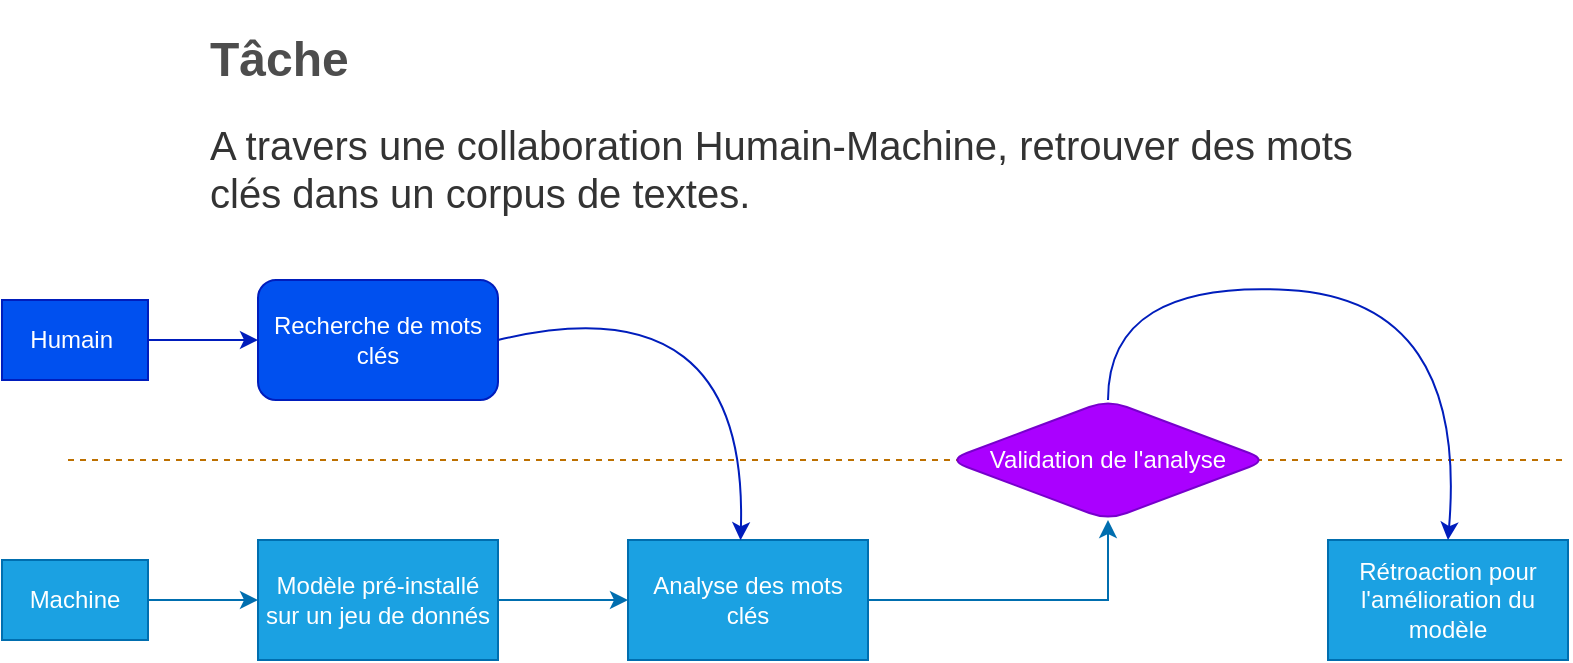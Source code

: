 <mxfile version="12.5.3" type="device"><diagram id="C5RBs43oDa-KdzZeNtuy" name="Aperçu_général"><mxGraphModel dx="2198" dy="1700" grid="1" gridSize="10" guides="1" tooltips="1" connect="1" arrows="1" fold="1" page="1" pageScale="1" pageWidth="1169" pageHeight="827" math="0" shadow="0"><root><mxCell id="WIyWlLk6GJQsqaUBKTNV-0"/><mxCell id="WIyWlLk6GJQsqaUBKTNV-1" parent="WIyWlLk6GJQsqaUBKTNV-0"/><mxCell id="NersJmwOrA_b7gCZCzwj-0" value="Humain&amp;nbsp;" style="text;html=1;strokeColor=#001DBC;fillColor=#0050ef;align=center;verticalAlign=middle;whiteSpace=wrap;rounded=0;fontColor=#FFFFFF;" vertex="1" parent="WIyWlLk6GJQsqaUBKTNV-1"><mxGeometry x="10" y="150" width="73" height="40" as="geometry"/></mxCell><mxCell id="NersJmwOrA_b7gCZCzwj-1" value="Machine" style="text;html=1;strokeColor=#006EAF;fillColor=#1ba1e2;align=center;verticalAlign=middle;whiteSpace=wrap;rounded=0;fontColor=#ffffff;" vertex="1" parent="WIyWlLk6GJQsqaUBKTNV-1"><mxGeometry x="10" y="280" width="73" height="40" as="geometry"/></mxCell><mxCell id="NersJmwOrA_b7gCZCzwj-2" value="" style="edgeStyle=orthogonalEdgeStyle;rounded=0;orthogonalLoop=1;jettySize=auto;html=1;entryX=0.5;entryY=1;entryDx=0;entryDy=0;fillColor=#1ba1e2;strokeColor=#006EAF;" edge="1" parent="WIyWlLk6GJQsqaUBKTNV-1" source="NersJmwOrA_b7gCZCzwj-3" target="NersJmwOrA_b7gCZCzwj-12"><mxGeometry relative="1" as="geometry"><mxPoint x="563.286" y="260" as="targetPoint"/></mxGeometry></mxCell><mxCell id="NersJmwOrA_b7gCZCzwj-3" value="Analyse des mots clés" style="rounded=0;whiteSpace=wrap;html=1;fillColor=#1ba1e2;strokeColor=#006EAF;fontColor=#ffffff;" vertex="1" parent="WIyWlLk6GJQsqaUBKTNV-1"><mxGeometry x="323" y="270" width="120" height="60" as="geometry"/></mxCell><mxCell id="NersJmwOrA_b7gCZCzwj-4" value="&lt;h1&gt;&lt;font color=&quot;#4d4d4d&quot;&gt;Tâche&lt;/font&gt;&lt;/h1&gt;&lt;p&gt;&lt;font style=&quot;font-size: 20px&quot; color=&quot;#333333&quot;&gt;A travers une collaboration Humain-Machine, retrouver des mots clés dans un corpus de textes.&lt;/font&gt;&lt;/p&gt;" style="text;html=1;strokeColor=none;fillColor=none;spacing=5;spacingTop=-20;whiteSpace=wrap;overflow=hidden;rounded=0;" vertex="1" parent="WIyWlLk6GJQsqaUBKTNV-1"><mxGeometry x="109" y="10" width="615" height="110" as="geometry"/></mxCell><mxCell id="NersJmwOrA_b7gCZCzwj-5" value="" style="endArrow=classic;html=1;entryX=0;entryY=0.5;entryDx=0;entryDy=0;exitX=1;exitY=0.5;exitDx=0;exitDy=0;fillColor=#0050ef;strokeColor=#001DBC;fontColor=#FFFFFF;" edge="1" parent="WIyWlLk6GJQsqaUBKTNV-1" source="NersJmwOrA_b7gCZCzwj-0" target="NersJmwOrA_b7gCZCzwj-10"><mxGeometry width="50" height="50" relative="1" as="geometry"><mxPoint x="43" y="380" as="sourcePoint"/><mxPoint x="138" y="170" as="targetPoint"/></mxGeometry></mxCell><mxCell id="NersJmwOrA_b7gCZCzwj-6" value="Modèle pré-installé sur un jeu de donnés" style="rounded=0;whiteSpace=wrap;html=1;fillColor=#1ba1e2;strokeColor=#006EAF;fontColor=#ffffff;" vertex="1" parent="WIyWlLk6GJQsqaUBKTNV-1"><mxGeometry x="138" y="270" width="120" height="60" as="geometry"/></mxCell><mxCell id="NersJmwOrA_b7gCZCzwj-7" value="" style="endArrow=classic;html=1;entryX=0;entryY=0.5;entryDx=0;entryDy=0;exitX=1;exitY=0.5;exitDx=0;exitDy=0;fillColor=#1ba1e2;strokeColor=#006EAF;" edge="1" parent="WIyWlLk6GJQsqaUBKTNV-1" source="NersJmwOrA_b7gCZCzwj-1" target="NersJmwOrA_b7gCZCzwj-6"><mxGeometry width="50" height="50" relative="1" as="geometry"><mxPoint x="73" y="330" as="sourcePoint"/><mxPoint x="123" y="280" as="targetPoint"/></mxGeometry></mxCell><mxCell id="NersJmwOrA_b7gCZCzwj-8" value="" style="endArrow=none;dashed=1;html=1;fillColor=#f0a30a;strokeColor=#BD7000;" edge="1" parent="WIyWlLk6GJQsqaUBKTNV-1"><mxGeometry width="50" height="50" relative="1" as="geometry"><mxPoint x="43" y="230" as="sourcePoint"/><mxPoint x="793" y="230" as="targetPoint"/></mxGeometry></mxCell><mxCell id="NersJmwOrA_b7gCZCzwj-9" value="" style="endArrow=classic;html=1;entryX=0;entryY=0.5;entryDx=0;entryDy=0;exitX=1;exitY=0.5;exitDx=0;exitDy=0;fillColor=#1ba1e2;strokeColor=#006EAF;" edge="1" parent="WIyWlLk6GJQsqaUBKTNV-1" source="NersJmwOrA_b7gCZCzwj-6" target="NersJmwOrA_b7gCZCzwj-3"><mxGeometry width="50" height="50" relative="1" as="geometry"><mxPoint x="113" y="400" as="sourcePoint"/><mxPoint x="163" y="350" as="targetPoint"/></mxGeometry></mxCell><mxCell id="NersJmwOrA_b7gCZCzwj-10" value="&lt;span style=&quot;white-space: normal&quot;&gt;Recherche de mots clés&lt;/span&gt;" style="rounded=1;whiteSpace=wrap;html=1;glass=0;fillColor=#0050ef;strokeColor=#001DBC;fontColor=#FFFFFF;" vertex="1" parent="WIyWlLk6GJQsqaUBKTNV-1"><mxGeometry x="138" y="140" width="120" height="60" as="geometry"/></mxCell><mxCell id="NersJmwOrA_b7gCZCzwj-11" value="" style="curved=1;endArrow=classic;html=1;entryX=0.469;entryY=0.002;entryDx=0;entryDy=0;entryPerimeter=0;exitX=1;exitY=0.5;exitDx=0;exitDy=0;fillColor=#0050ef;strokeColor=#001DBC;fontColor=#FFFFFF;" edge="1" parent="WIyWlLk6GJQsqaUBKTNV-1" source="NersJmwOrA_b7gCZCzwj-10" target="NersJmwOrA_b7gCZCzwj-3"><mxGeometry width="50" height="50" relative="1" as="geometry"><mxPoint x="343" y="190" as="sourcePoint"/><mxPoint x="343" y="140" as="targetPoint"/><Array as="points"><mxPoint x="383" y="140"/></Array></mxGeometry></mxCell><mxCell id="NersJmwOrA_b7gCZCzwj-12" value="&lt;span style=&quot;white-space: normal&quot;&gt;Validation de l'analyse&lt;/span&gt;" style="rhombus;whiteSpace=wrap;html=1;rounded=1;comic=0;fillColor=#aa00ff;strokeColor=#7700CC;fontColor=#ffffff;" vertex="1" parent="WIyWlLk6GJQsqaUBKTNV-1"><mxGeometry x="483" y="200" width="160" height="60" as="geometry"/></mxCell><mxCell id="NersJmwOrA_b7gCZCzwj-13" value="Rétroaction pour l'amélioration du modèle" style="rounded=0;whiteSpace=wrap;html=1;glass=0;comic=0;fillColor=#1ba1e2;strokeColor=#006EAF;fontColor=#ffffff;" vertex="1" parent="WIyWlLk6GJQsqaUBKTNV-1"><mxGeometry x="673" y="270" width="120" height="60" as="geometry"/></mxCell><mxCell id="NersJmwOrA_b7gCZCzwj-14" value="" style="curved=1;endArrow=classic;html=1;entryX=0.5;entryY=0;entryDx=0;entryDy=0;exitX=0.5;exitY=0;exitDx=0;exitDy=0;fillColor=#0050ef;strokeColor=#001DBC;fontColor=#FFFFFF;" edge="1" parent="WIyWlLk6GJQsqaUBKTNV-1" source="NersJmwOrA_b7gCZCzwj-12" target="NersJmwOrA_b7gCZCzwj-13"><mxGeometry width="50" height="50" relative="1" as="geometry"><mxPoint x="603.0" y="134.94" as="sourcePoint"/><mxPoint x="724.28" y="235.06" as="targetPoint"/><Array as="points"><mxPoint x="563" y="140"/><mxPoint x="743" y="150"/></Array></mxGeometry></mxCell></root></mxGraphModel></diagram></mxfile>